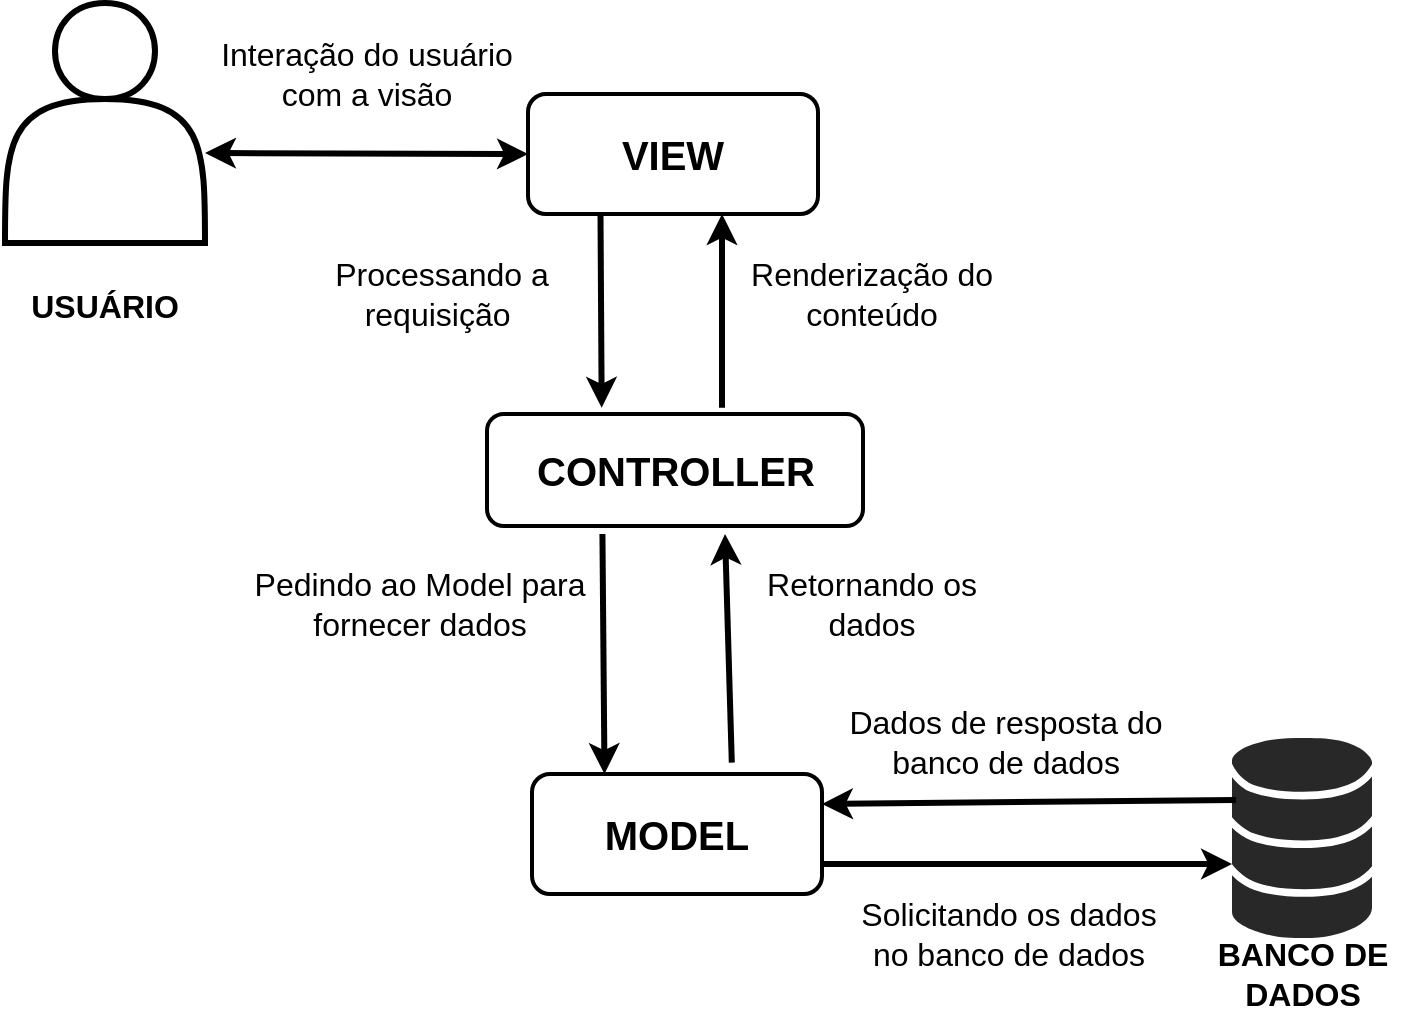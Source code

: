 <mxfile version="13.9.9" type="device"><diagram id="0ByxapPnM5E98-_ccSEu" name="Página-1"><mxGraphModel dx="2271" dy="634" grid="1" gridSize="10" guides="1" tooltips="1" connect="1" arrows="1" fold="1" page="1" pageScale="1" pageWidth="1169" pageHeight="827" math="0" shadow="0"><root><mxCell id="0"/><mxCell id="1" parent="0"/><mxCell id="8wJYfl4BtnqUmXN72Ci9-1" value="&lt;b&gt;&lt;font style=&quot;font-size: 20px&quot;&gt;VIEW&lt;/font&gt;&lt;/b&gt;" style="rounded=1;whiteSpace=wrap;html=1;strokeWidth=2;" parent="1" vertex="1"><mxGeometry x="-832" y="120" width="145" height="60" as="geometry"/></mxCell><mxCell id="8wJYfl4BtnqUmXN72Ci9-2" value="&lt;font style=&quot;font-size: 20px&quot;&gt;&lt;b&gt;CONTROLLER&lt;/b&gt;&lt;/font&gt;" style="rounded=1;whiteSpace=wrap;html=1;strokeWidth=2;" parent="1" vertex="1"><mxGeometry x="-852.5" y="280" width="188" height="56" as="geometry"/></mxCell><mxCell id="8wJYfl4BtnqUmXN72Ci9-4" value="" style="endArrow=classic;html=1;exitX=0.25;exitY=1;exitDx=0;exitDy=0;entryX=0.305;entryY=-0.056;entryDx=0;entryDy=0;entryPerimeter=0;strokeWidth=3;" parent="1" source="8wJYfl4BtnqUmXN72Ci9-1" target="8wJYfl4BtnqUmXN72Ci9-2" edge="1"><mxGeometry width="50" height="50" relative="1" as="geometry"><mxPoint x="-806" y="610" as="sourcePoint"/><mxPoint x="-776" y="360" as="targetPoint"/></mxGeometry></mxCell><mxCell id="8wJYfl4BtnqUmXN72Ci9-7" value="" style="shape=actor;whiteSpace=wrap;html=1;strokeWidth=3;" parent="1" vertex="1"><mxGeometry x="-1093.5" y="74.5" width="100" height="120" as="geometry"/></mxCell><mxCell id="8wJYfl4BtnqUmXN72Ci9-9" value="" style="endArrow=classic;html=1;exitX=0.625;exitY=-0.056;exitDx=0;exitDy=0;exitPerimeter=0;strokeWidth=3;entryX=0.669;entryY=1;entryDx=0;entryDy=0;entryPerimeter=0;" parent="1" source="8wJYfl4BtnqUmXN72Ci9-2" target="8wJYfl4BtnqUmXN72Ci9-1" edge="1"><mxGeometry width="50" height="50" relative="1" as="geometry"><mxPoint x="-713" y="336" as="sourcePoint"/><mxPoint x="-734" y="210" as="targetPoint"/></mxGeometry></mxCell><mxCell id="8wJYfl4BtnqUmXN72Ci9-11" value="&lt;font style=&quot;font-size: 20px&quot;&gt;&lt;b&gt;MODEL&lt;/b&gt;&lt;/font&gt;" style="rounded=1;whiteSpace=wrap;html=1;strokeWidth=2;" parent="1" vertex="1"><mxGeometry x="-830" y="460" width="145" height="60" as="geometry"/></mxCell><mxCell id="8wJYfl4BtnqUmXN72Ci9-12" value="" style="endArrow=classic;html=1;strokeWidth=3;entryX=0.25;entryY=0;entryDx=0;entryDy=0;exitX=0.307;exitY=1.071;exitDx=0;exitDy=0;exitPerimeter=0;" parent="1" source="8wJYfl4BtnqUmXN72Ci9-2" target="8wJYfl4BtnqUmXN72Ci9-11" edge="1"><mxGeometry width="50" height="50" relative="1" as="geometry"><mxPoint x="-805" y="390" as="sourcePoint"/><mxPoint x="-795" y="510" as="targetPoint"/></mxGeometry></mxCell><mxCell id="8wJYfl4BtnqUmXN72Ci9-13" value="" style="endArrow=classic;html=1;exitX=0.689;exitY=-0.095;exitDx=0;exitDy=0;entryX=0.633;entryY=1.071;entryDx=0;entryDy=0;entryPerimeter=0;exitPerimeter=0;strokeWidth=3;" parent="1" source="8wJYfl4BtnqUmXN72Ci9-11" target="8wJYfl4BtnqUmXN72Ci9-2" edge="1"><mxGeometry width="50" height="50" relative="1" as="geometry"><mxPoint x="-776.0" y="450" as="sourcePoint"/><mxPoint x="-719" y="426" as="targetPoint"/></mxGeometry></mxCell><mxCell id="8wJYfl4BtnqUmXN72Ci9-21" value="" style="verticalLabelPosition=bottom;html=1;fillColor=#282828;verticalAlign=top;pointerEvents=1;align=center;shape=mxgraph.cisco_safe.iot_things_icons.icon7;strokeWidth=2;strokeColor=#004C99;" parent="1" vertex="1"><mxGeometry x="-480" y="442" width="70" height="100" as="geometry"/></mxCell><mxCell id="8wJYfl4BtnqUmXN72Ci9-28" value="" style="endArrow=classic;html=1;exitX=1;exitY=0.75;exitDx=0;exitDy=0;strokeWidth=3;entryX=0;entryY=0.63;entryDx=0;entryDy=0;entryPerimeter=0;" parent="1" source="8wJYfl4BtnqUmXN72Ci9-11" target="8wJYfl4BtnqUmXN72Ci9-21" edge="1"><mxGeometry width="50" height="50" relative="1" as="geometry"><mxPoint x="-601" y="521.5" as="sourcePoint"/><mxPoint x="-460" y="504" as="targetPoint"/></mxGeometry></mxCell><mxCell id="8wJYfl4BtnqUmXN72Ci9-29" value="" style="endArrow=none;html=1;startArrow=classic;startFill=1;endFill=0;exitX=1;exitY=0.25;exitDx=0;exitDy=0;strokeWidth=3;entryX=0.029;entryY=0.31;entryDx=0;entryDy=0;entryPerimeter=0;" parent="1" source="8wJYfl4BtnqUmXN72Ci9-11" target="8wJYfl4BtnqUmXN72Ci9-21" edge="1"><mxGeometry width="50" height="50" relative="1" as="geometry"><mxPoint x="-651" y="487.5" as="sourcePoint"/><mxPoint x="-470" y="475" as="targetPoint"/></mxGeometry></mxCell><mxCell id="8wJYfl4BtnqUmXN72Ci9-32" value="&lt;span style=&quot;font-size: 16px&quot;&gt;&lt;b&gt;USUÁRIO&lt;/b&gt;&lt;/span&gt;" style="text;html=1;strokeColor=none;fillColor=none;align=center;verticalAlign=middle;whiteSpace=wrap;rounded=0;" parent="1" vertex="1"><mxGeometry x="-1096" y="215.5" width="105" height="20" as="geometry"/></mxCell><mxCell id="8wJYfl4BtnqUmXN72Ci9-33" value="" style="endArrow=classic;html=1;strokeWidth=3;startArrow=classic;startFill=1;exitX=1;exitY=0.625;exitDx=0;exitDy=0;exitPerimeter=0;entryX=0;entryY=0.5;entryDx=0;entryDy=0;" parent="1" source="8wJYfl4BtnqUmXN72Ci9-7" target="8wJYfl4BtnqUmXN72Ci9-1" edge="1"><mxGeometry width="50" height="50" relative="1" as="geometry"><mxPoint x="-1029" y="150" as="sourcePoint"/><mxPoint x="-840" y="150" as="targetPoint"/></mxGeometry></mxCell><mxCell id="8wJYfl4BtnqUmXN72Ci9-34" value="&lt;font style=&quot;font-size: 16px ; font-weight: normal&quot;&gt;Interação do usuário com a visão&lt;/font&gt;" style="text;html=1;strokeColor=none;fillColor=none;align=center;verticalAlign=middle;whiteSpace=wrap;rounded=0;fontStyle=1;fontSize=12;" parent="1" vertex="1"><mxGeometry x="-990" y="80" width="155" height="60" as="geometry"/></mxCell><mxCell id="8wJYfl4BtnqUmXN72Ci9-35" value="&lt;font style=&quot;font-size: 16px ; font-weight: normal&quot;&gt;Processando a requisição&amp;nbsp;&lt;/font&gt;" style="text;html=1;strokeColor=none;fillColor=none;align=center;verticalAlign=middle;whiteSpace=wrap;rounded=0;fontStyle=1" parent="1" vertex="1"><mxGeometry x="-950" y="195" width="150" height="50" as="geometry"/></mxCell><mxCell id="8wJYfl4BtnqUmXN72Ci9-36" value="&lt;font style=&quot;font-size: 16px&quot;&gt;Renderização do conteúdo&lt;/font&gt;" style="text;html=1;strokeColor=none;fillColor=none;align=center;verticalAlign=middle;whiteSpace=wrap;rounded=0;" parent="1" vertex="1"><mxGeometry x="-730" y="195" width="140" height="50" as="geometry"/></mxCell><mxCell id="8wJYfl4BtnqUmXN72Ci9-37" value="&lt;span style=&quot;font-size: 16px&quot;&gt;Retornando os dados&lt;/span&gt;" style="text;html=1;strokeColor=none;fillColor=none;align=center;verticalAlign=middle;whiteSpace=wrap;rounded=0;" parent="1" vertex="1"><mxGeometry x="-730" y="350" width="140" height="50" as="geometry"/></mxCell><mxCell id="8wJYfl4BtnqUmXN72Ci9-38" value="&lt;div&gt;&lt;span style=&quot;font-size: 16px&quot;&gt;Solicitando os dados no banco de dados&lt;/span&gt;&lt;/div&gt;" style="text;html=1;strokeColor=none;fillColor=none;align=center;verticalAlign=middle;whiteSpace=wrap;rounded=0;" parent="1" vertex="1"><mxGeometry x="-674.5" y="510" width="164.5" height="60" as="geometry"/></mxCell><mxCell id="ugtYE0Q-llVfg1XNToHD-2" value="&lt;div&gt;&lt;span style=&quot;font-size: 16px&quot;&gt;Pedindo ao Model para fornecer dados&lt;/span&gt;&lt;/div&gt;" style="text;html=1;strokeColor=none;fillColor=none;align=center;verticalAlign=middle;whiteSpace=wrap;rounded=0;" parent="1" vertex="1"><mxGeometry x="-970" y="345" width="168" height="60" as="geometry"/></mxCell><mxCell id="ugtYE0Q-llVfg1XNToHD-3" value="&lt;div&gt;&lt;span style=&quot;font-size: 16px&quot;&gt;Dados de resposta do banco de dados&lt;/span&gt;&lt;/div&gt;" style="text;html=1;strokeColor=none;fillColor=none;align=center;verticalAlign=middle;whiteSpace=wrap;rounded=0;" parent="1" vertex="1"><mxGeometry x="-676" y="414" width="166" height="60" as="geometry"/></mxCell><mxCell id="PT36XzqygBfyzORWsitn-1" value="&lt;span style=&quot;font-size: 16px&quot;&gt;&lt;b&gt;BANCO DE DADOS&lt;/b&gt;&lt;/span&gt;" style="text;html=1;strokeColor=none;fillColor=none;align=center;verticalAlign=middle;whiteSpace=wrap;rounded=0;" vertex="1" parent="1"><mxGeometry x="-497.5" y="550" width="105" height="20" as="geometry"/></mxCell></root></mxGraphModel></diagram></mxfile>